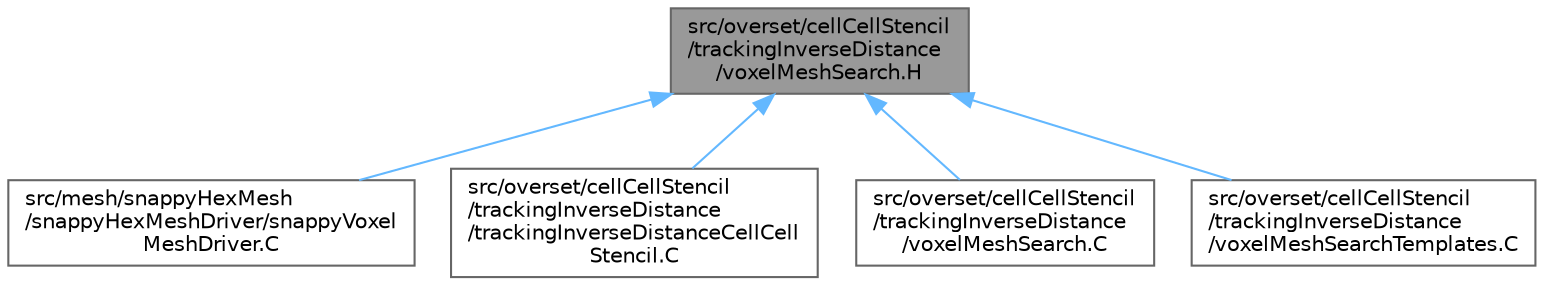 digraph "src/overset/cellCellStencil/trackingInverseDistance/voxelMeshSearch.H"
{
 // LATEX_PDF_SIZE
  bgcolor="transparent";
  edge [fontname=Helvetica,fontsize=10,labelfontname=Helvetica,labelfontsize=10];
  node [fontname=Helvetica,fontsize=10,shape=box,height=0.2,width=0.4];
  Node1 [id="Node000001",label="src/overset/cellCellStencil\l/trackingInverseDistance\l/voxelMeshSearch.H",height=0.2,width=0.4,color="gray40", fillcolor="grey60", style="filled", fontcolor="black",tooltip=" "];
  Node1 -> Node2 [id="edge1_Node000001_Node000002",dir="back",color="steelblue1",style="solid",tooltip=" "];
  Node2 [id="Node000002",label="src/mesh/snappyHexMesh\l/snappyHexMeshDriver/snappyVoxel\lMeshDriver.C",height=0.2,width=0.4,color="grey40", fillcolor="white", style="filled",URL="$snappyVoxelMeshDriver_8C.html",tooltip=" "];
  Node1 -> Node3 [id="edge2_Node000001_Node000003",dir="back",color="steelblue1",style="solid",tooltip=" "];
  Node3 [id="Node000003",label="src/overset/cellCellStencil\l/trackingInverseDistance\l/trackingInverseDistanceCellCell\lStencil.C",height=0.2,width=0.4,color="grey40", fillcolor="white", style="filled",URL="$trackingInverseDistanceCellCellStencil_8C.html",tooltip=" "];
  Node1 -> Node4 [id="edge3_Node000001_Node000004",dir="back",color="steelblue1",style="solid",tooltip=" "];
  Node4 [id="Node000004",label="src/overset/cellCellStencil\l/trackingInverseDistance\l/voxelMeshSearch.C",height=0.2,width=0.4,color="grey40", fillcolor="white", style="filled",URL="$voxelMeshSearch_8C.html",tooltip=" "];
  Node1 -> Node5 [id="edge4_Node000001_Node000005",dir="back",color="steelblue1",style="solid",tooltip=" "];
  Node5 [id="Node000005",label="src/overset/cellCellStencil\l/trackingInverseDistance\l/voxelMeshSearchTemplates.C",height=0.2,width=0.4,color="grey40", fillcolor="white", style="filled",URL="$voxelMeshSearchTemplates_8C.html",tooltip=" "];
}
